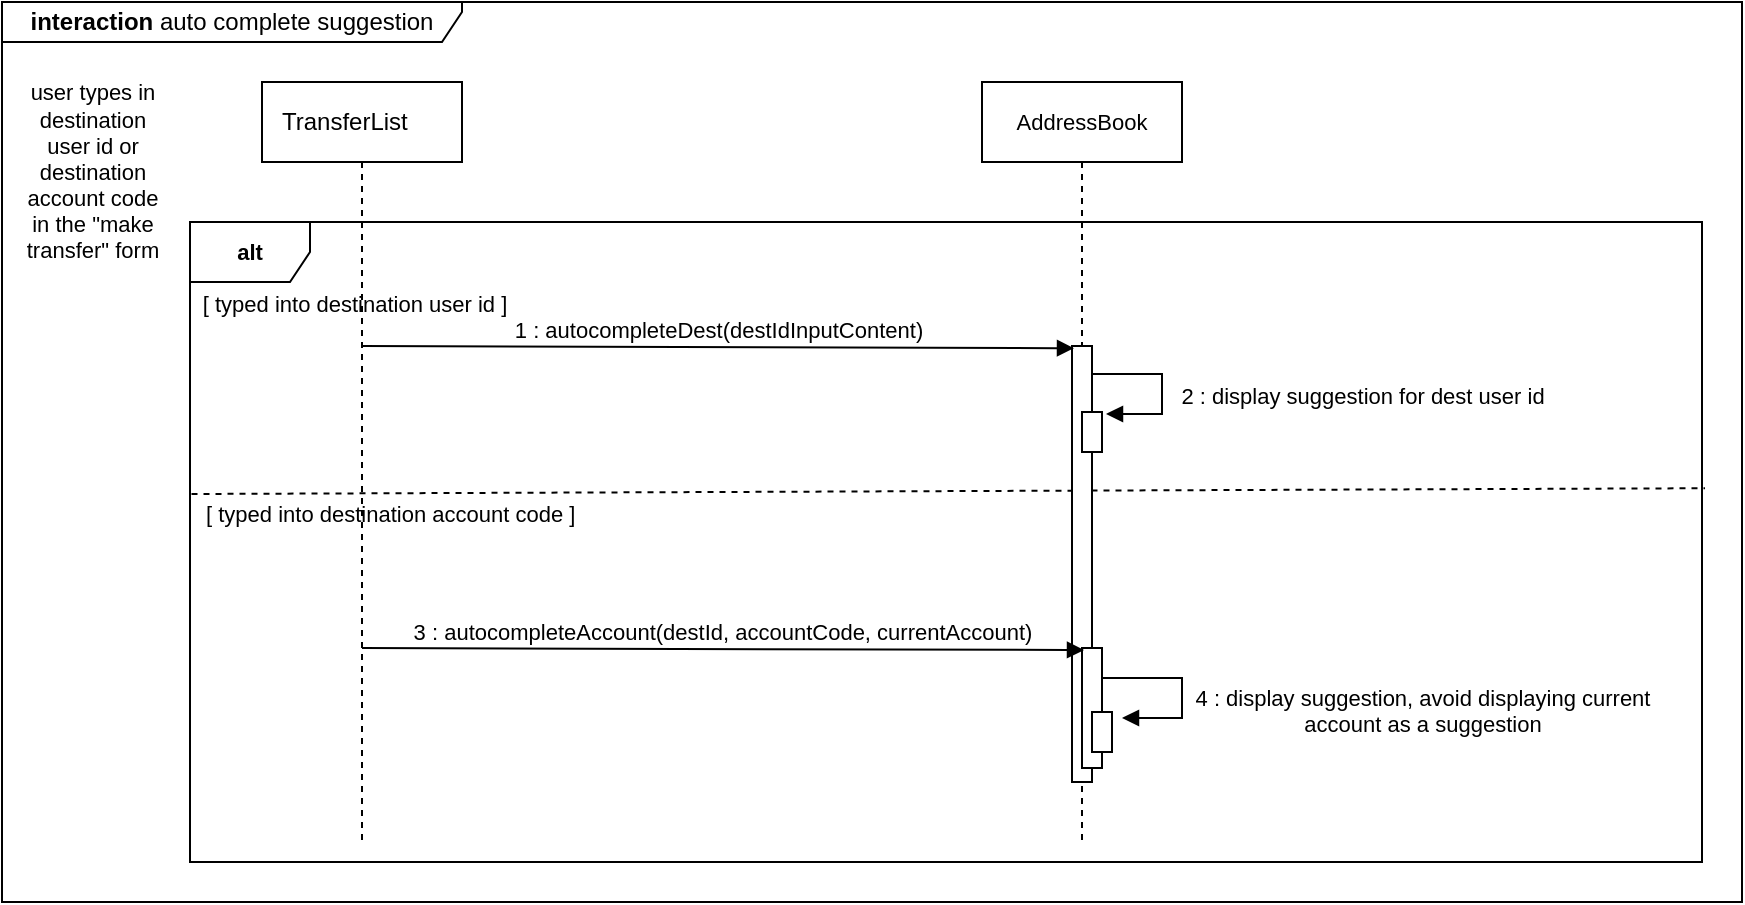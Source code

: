<mxfile version="20.2.7" type="device"><diagram id="SyIUnB3jfGhPNSI8alG3" name="Pagina-1"><mxGraphModel dx="868" dy="459" grid="1" gridSize="10" guides="1" tooltips="1" connect="1" arrows="1" fold="1" page="1" pageScale="1" pageWidth="827" pageHeight="1169" math="0" shadow="0"><root><mxCell id="0"/><mxCell id="1" parent="0"/><mxCell id="oCRQlgT0tOjvFzrsqDto-1" value="&lt;b&gt;interaction &lt;/b&gt;auto complete suggestion" style="shape=umlFrame;whiteSpace=wrap;html=1;width=230;height=20;" vertex="1" parent="1"><mxGeometry x="20" y="20" width="870" height="450" as="geometry"/></mxCell><mxCell id="oCRQlgT0tOjvFzrsqDto-2" value="TransferList&lt;span style=&quot;white-space: pre;&quot;&gt;&#9;&lt;/span&gt;" style="shape=umlLifeline;perimeter=lifelinePerimeter;whiteSpace=wrap;html=1;container=1;collapsible=0;recursiveResize=0;outlineConnect=0;" vertex="1" parent="1"><mxGeometry x="150" y="60" width="100" height="380" as="geometry"/></mxCell><mxCell id="oCRQlgT0tOjvFzrsqDto-3" value="user types in&lt;br style=&quot;font-size: 11px;&quot;&gt;destination&lt;br style=&quot;font-size: 11px;&quot;&gt;user id or&lt;br style=&quot;font-size: 11px;&quot;&gt;&lt;div style=&quot;font-size: 11px;&quot;&gt;destination&lt;/div&gt;&lt;div style=&quot;font-size: 11px;&quot;&gt;account code&lt;br style=&quot;font-size: 11px;&quot;&gt;in the &quot;make&lt;br style=&quot;font-size: 11px;&quot;&gt;transfer&quot; form&lt;br style=&quot;font-size: 11px;&quot;&gt;&lt;/div&gt;" style="text;html=1;align=center;verticalAlign=middle;resizable=0;points=[];autosize=1;strokeColor=none;fillColor=none;fontSize=11;" vertex="1" parent="1"><mxGeometry x="20" y="50" width="90" height="110" as="geometry"/></mxCell><mxCell id="oCRQlgT0tOjvFzrsqDto-4" value="AddressBook" style="shape=umlLifeline;perimeter=lifelinePerimeter;whiteSpace=wrap;html=1;container=1;collapsible=0;recursiveResize=0;outlineConnect=0;fontSize=11;" vertex="1" parent="1"><mxGeometry x="510" y="60" width="100" height="380" as="geometry"/></mxCell><mxCell id="oCRQlgT0tOjvFzrsqDto-5" value="&lt;b&gt;alt&lt;/b&gt;" style="shape=umlFrame;whiteSpace=wrap;html=1;fontSize=11;" vertex="1" parent="1"><mxGeometry x="114" y="130" width="756" height="320" as="geometry"/></mxCell><mxCell id="oCRQlgT0tOjvFzrsqDto-6" value="[ typed into destination user id ]" style="text;html=1;align=center;verticalAlign=middle;resizable=0;points=[];autosize=1;strokeColor=none;fillColor=none;fontSize=11;" vertex="1" parent="1"><mxGeometry x="111" y="156" width="170" height="30" as="geometry"/></mxCell><mxCell id="oCRQlgT0tOjvFzrsqDto-7" value="[ typed into destination account code ]" style="text;whiteSpace=wrap;html=1;fontSize=11;" vertex="1" parent="1"><mxGeometry x="120" y="263" width="190" height="40" as="geometry"/></mxCell><mxCell id="oCRQlgT0tOjvFzrsqDto-8" value="" style="endArrow=none;dashed=1;html=1;rounded=0;fontSize=11;exitX=0.001;exitY=0.425;exitDx=0;exitDy=0;exitPerimeter=0;entryX=1.002;entryY=0.416;entryDx=0;entryDy=0;entryPerimeter=0;" edge="1" parent="1" source="oCRQlgT0tOjvFzrsqDto-5" target="oCRQlgT0tOjvFzrsqDto-5"><mxGeometry width="50" height="50" relative="1" as="geometry"><mxPoint x="370" y="350" as="sourcePoint"/><mxPoint x="420" y="300" as="targetPoint"/></mxGeometry></mxCell><mxCell id="oCRQlgT0tOjvFzrsqDto-9" value="" style="html=1;points=[];perimeter=orthogonalPerimeter;fontSize=11;" vertex="1" parent="1"><mxGeometry x="555" y="192" width="10" height="218" as="geometry"/></mxCell><mxCell id="oCRQlgT0tOjvFzrsqDto-10" value="" style="html=1;points=[];perimeter=orthogonalPerimeter;fontSize=11;" vertex="1" parent="1"><mxGeometry x="560" y="225" width="10" height="20" as="geometry"/></mxCell><mxCell id="oCRQlgT0tOjvFzrsqDto-11" value="" style="html=1;points=[];perimeter=orthogonalPerimeter;fontSize=11;" vertex="1" parent="1"><mxGeometry x="560" y="343" width="10" height="60" as="geometry"/></mxCell><mxCell id="oCRQlgT0tOjvFzrsqDto-12" value="" style="html=1;points=[];perimeter=orthogonalPerimeter;fontSize=11;" vertex="1" parent="1"><mxGeometry x="565" y="375" width="10" height="20" as="geometry"/></mxCell><mxCell id="oCRQlgT0tOjvFzrsqDto-13" value="1 : autocompleteDest(destIdInputContent)" style="html=1;verticalAlign=bottom;labelBackgroundColor=none;endArrow=block;endFill=1;rounded=0;fontSize=11;entryX=0.1;entryY=0.005;entryDx=0;entryDy=0;entryPerimeter=0;" edge="1" parent="1" target="oCRQlgT0tOjvFzrsqDto-9"><mxGeometry width="160" relative="1" as="geometry"><mxPoint x="200" y="192" as="sourcePoint"/><mxPoint x="360" y="192" as="targetPoint"/></mxGeometry></mxCell><mxCell id="oCRQlgT0tOjvFzrsqDto-14" value="2 : display suggestion for dest user id" style="html=1;verticalAlign=bottom;labelBackgroundColor=none;endArrow=block;endFill=1;rounded=0;fontSize=11;entryX=1.2;entryY=0.25;entryDx=0;entryDy=0;entryPerimeter=0;" edge="1" parent="1"><mxGeometry x="0.325" y="-100" width="160" relative="1" as="geometry"><mxPoint x="565" y="206" as="sourcePoint"/><mxPoint x="572" y="226" as="targetPoint"/><Array as="points"><mxPoint x="600" y="206"/><mxPoint x="600" y="226"/></Array><mxPoint x="100" y="100" as="offset"/></mxGeometry></mxCell><mxCell id="oCRQlgT0tOjvFzrsqDto-16" value="3 : autocompleteAccount(destId, accountCode, currentAccount)" style="html=1;verticalAlign=bottom;labelBackgroundColor=none;endArrow=block;endFill=1;rounded=0;fontSize=11;entryX=0.1;entryY=0.017;entryDx=0;entryDy=0;entryPerimeter=0;" edge="1" parent="1" target="oCRQlgT0tOjvFzrsqDto-11"><mxGeometry width="160" relative="1" as="geometry"><mxPoint x="200" y="343" as="sourcePoint"/><mxPoint x="550" y="343" as="targetPoint"/></mxGeometry></mxCell><mxCell id="oCRQlgT0tOjvFzrsqDto-17" value="4 : display suggestion, avoid displaying current &lt;br&gt;account as a suggestion" style="html=1;verticalAlign=bottom;labelBackgroundColor=none;endArrow=block;endFill=1;rounded=0;fontSize=11;" edge="1" parent="1"><mxGeometry x="0.333" y="121" width="160" relative="1" as="geometry"><mxPoint x="570" y="358" as="sourcePoint"/><mxPoint x="580" y="378" as="targetPoint"/><Array as="points"><mxPoint x="610" y="358"/><mxPoint x="610" y="378"/></Array><mxPoint x="120" y="-109" as="offset"/></mxGeometry></mxCell></root></mxGraphModel></diagram></mxfile>